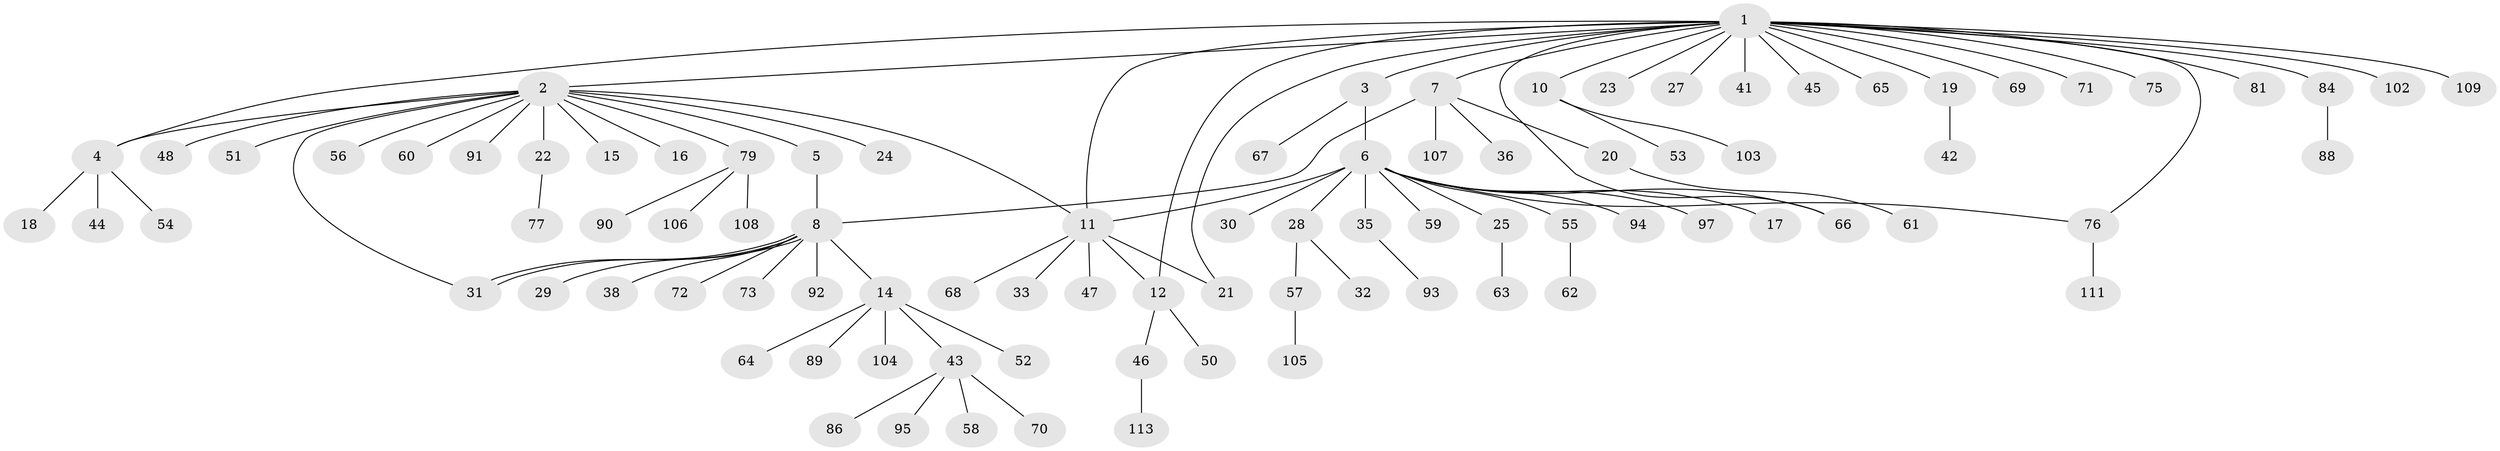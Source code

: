 // original degree distribution, {24: 0.008849557522123894, 16: 0.008849557522123894, 3: 0.04424778761061947, 6: 0.035398230088495575, 2: 0.1504424778761062, 13: 0.008849557522123894, 5: 0.017699115044247787, 1: 0.672566371681416, 4: 0.035398230088495575, 9: 0.008849557522123894, 7: 0.008849557522123894}
// Generated by graph-tools (version 1.1) at 2025/41/03/06/25 10:41:49]
// undirected, 91 vertices, 100 edges
graph export_dot {
graph [start="1"]
  node [color=gray90,style=filled];
  1 [super="+34"];
  2 [super="+99"];
  3 [super="+49"];
  4 [super="+9"];
  5;
  6 [super="+96"];
  7 [super="+100"];
  8 [super="+13"];
  10 [super="+82"];
  11 [super="+78"];
  12 [super="+26"];
  14 [super="+112"];
  15;
  16;
  17;
  18;
  19;
  20 [super="+80"];
  21;
  22 [super="+40"];
  23;
  24;
  25;
  27;
  28 [super="+39"];
  29;
  30;
  31 [super="+74"];
  32;
  33;
  35;
  36 [super="+37"];
  38;
  41;
  42 [super="+110"];
  43 [super="+87"];
  44;
  45;
  46 [super="+98"];
  47 [super="+83"];
  48;
  50;
  51;
  52;
  53;
  54;
  55;
  56;
  57;
  58;
  59;
  60;
  61;
  62;
  63;
  64;
  65;
  66;
  67;
  68;
  69;
  70;
  71;
  72;
  73;
  75;
  76;
  77;
  79 [super="+85"];
  81;
  84;
  86;
  88;
  89;
  90;
  91;
  92;
  93 [super="+101"];
  94;
  95;
  97;
  102;
  103;
  104;
  105;
  106;
  107;
  108;
  109;
  111;
  113;
  1 -- 2;
  1 -- 3;
  1 -- 4;
  1 -- 7;
  1 -- 10;
  1 -- 11;
  1 -- 12;
  1 -- 19;
  1 -- 21;
  1 -- 23;
  1 -- 27;
  1 -- 41;
  1 -- 45;
  1 -- 65;
  1 -- 66;
  1 -- 69;
  1 -- 71;
  1 -- 75;
  1 -- 76;
  1 -- 81;
  1 -- 84;
  1 -- 102;
  1 -- 109;
  2 -- 4;
  2 -- 5;
  2 -- 11;
  2 -- 15;
  2 -- 16;
  2 -- 22;
  2 -- 24;
  2 -- 31;
  2 -- 48;
  2 -- 51;
  2 -- 56;
  2 -- 60;
  2 -- 79;
  2 -- 91;
  3 -- 6;
  3 -- 67;
  4 -- 18;
  4 -- 44;
  4 -- 54;
  5 -- 8;
  6 -- 11;
  6 -- 17;
  6 -- 25;
  6 -- 28;
  6 -- 30;
  6 -- 35;
  6 -- 55;
  6 -- 59;
  6 -- 66;
  6 -- 94;
  6 -- 97;
  6 -- 76;
  7 -- 20;
  7 -- 36;
  7 -- 8;
  7 -- 107;
  8 -- 14;
  8 -- 31;
  8 -- 31;
  8 -- 72;
  8 -- 38;
  8 -- 73;
  8 -- 92;
  8 -- 29;
  10 -- 53;
  10 -- 103;
  11 -- 12;
  11 -- 21;
  11 -- 33;
  11 -- 47;
  11 -- 68;
  12 -- 46;
  12 -- 50;
  14 -- 43;
  14 -- 52;
  14 -- 64;
  14 -- 89;
  14 -- 104;
  19 -- 42;
  20 -- 61;
  22 -- 77;
  25 -- 63;
  28 -- 32;
  28 -- 57;
  35 -- 93;
  43 -- 58;
  43 -- 70;
  43 -- 86;
  43 -- 95;
  46 -- 113;
  55 -- 62;
  57 -- 105;
  76 -- 111;
  79 -- 90;
  79 -- 108;
  79 -- 106;
  84 -- 88;
}
